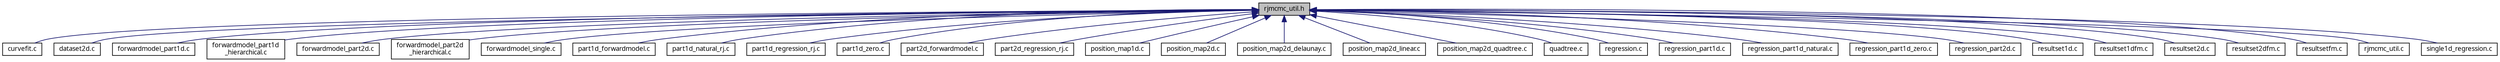 digraph "rjmcmc_util.h"
{
  edge [fontname="FreeSans.ttf",fontsize="10",labelfontname="FreeSans.ttf",labelfontsize="10"];
  node [fontname="FreeSans.ttf",fontsize="10",shape=record];
  Node1 [label="rjmcmc_util.h",height=0.2,width=0.4,color="black", fillcolor="grey75", style="filled", fontcolor="black"];
  Node1 -> Node2 [dir="back",color="midnightblue",fontsize="10",style="solid"];
  Node2 [label="curvefit.c",height=0.2,width=0.4,color="black", fillcolor="white", style="filled",URL="$curvefit_8c.html"];
  Node1 -> Node3 [dir="back",color="midnightblue",fontsize="10",style="solid"];
  Node3 [label="dataset2d.c",height=0.2,width=0.4,color="black", fillcolor="white", style="filled",URL="$dataset2d_8c.html"];
  Node1 -> Node4 [dir="back",color="midnightblue",fontsize="10",style="solid"];
  Node4 [label="forwardmodel_part1d.c",height=0.2,width=0.4,color="black", fillcolor="white", style="filled",URL="$forwardmodel__part1d_8c.html"];
  Node1 -> Node5 [dir="back",color="midnightblue",fontsize="10",style="solid"];
  Node5 [label="forwardmodel_part1d\l_hierarchical.c",height=0.2,width=0.4,color="black", fillcolor="white", style="filled",URL="$forwardmodel__part1d__hierarchical_8c.html"];
  Node1 -> Node6 [dir="back",color="midnightblue",fontsize="10",style="solid"];
  Node6 [label="forwardmodel_part2d.c",height=0.2,width=0.4,color="black", fillcolor="white", style="filled",URL="$forwardmodel__part2d_8c.html"];
  Node1 -> Node7 [dir="back",color="midnightblue",fontsize="10",style="solid"];
  Node7 [label="forwardmodel_part2d\l_hierarchical.c",height=0.2,width=0.4,color="black", fillcolor="white", style="filled",URL="$forwardmodel__part2d__hierarchical_8c.html"];
  Node1 -> Node8 [dir="back",color="midnightblue",fontsize="10",style="solid"];
  Node8 [label="forwardmodel_single.c",height=0.2,width=0.4,color="black", fillcolor="white", style="filled",URL="$forwardmodel__single_8c.html"];
  Node1 -> Node9 [dir="back",color="midnightblue",fontsize="10",style="solid"];
  Node9 [label="part1d_forwardmodel.c",height=0.2,width=0.4,color="black", fillcolor="white", style="filled",URL="$part1d__forwardmodel_8c.html"];
  Node1 -> Node10 [dir="back",color="midnightblue",fontsize="10",style="solid"];
  Node10 [label="part1d_natural_rj.c",height=0.2,width=0.4,color="black", fillcolor="white", style="filled",URL="$part1d__natural__rj_8c.html"];
  Node1 -> Node11 [dir="back",color="midnightblue",fontsize="10",style="solid"];
  Node11 [label="part1d_regression_rj.c",height=0.2,width=0.4,color="black", fillcolor="white", style="filled",URL="$part1d__regression__rj_8c.html"];
  Node1 -> Node12 [dir="back",color="midnightblue",fontsize="10",style="solid"];
  Node12 [label="part1d_zero.c",height=0.2,width=0.4,color="black", fillcolor="white", style="filled",URL="$part1d__zero_8c.html"];
  Node1 -> Node13 [dir="back",color="midnightblue",fontsize="10",style="solid"];
  Node13 [label="part2d_forwardmodel.c",height=0.2,width=0.4,color="black", fillcolor="white", style="filled",URL="$part2d__forwardmodel_8c.html"];
  Node1 -> Node14 [dir="back",color="midnightblue",fontsize="10",style="solid"];
  Node14 [label="part2d_regression_rj.c",height=0.2,width=0.4,color="black", fillcolor="white", style="filled",URL="$part2d__regression__rj_8c.html"];
  Node1 -> Node15 [dir="back",color="midnightblue",fontsize="10",style="solid"];
  Node15 [label="position_map1d.c",height=0.2,width=0.4,color="black", fillcolor="white", style="filled",URL="$position__map1d_8c.html"];
  Node1 -> Node16 [dir="back",color="midnightblue",fontsize="10",style="solid"];
  Node16 [label="position_map2d.c",height=0.2,width=0.4,color="black", fillcolor="white", style="filled",URL="$position__map2d_8c.html"];
  Node1 -> Node17 [dir="back",color="midnightblue",fontsize="10",style="solid"];
  Node17 [label="position_map2d_delaunay.c",height=0.2,width=0.4,color="black", fillcolor="white", style="filled",URL="$position__map2d__delaunay_8c.html"];
  Node1 -> Node18 [dir="back",color="midnightblue",fontsize="10",style="solid"];
  Node18 [label="position_map2d_linear.c",height=0.2,width=0.4,color="black", fillcolor="white", style="filled",URL="$position__map2d__linear_8c.html"];
  Node1 -> Node19 [dir="back",color="midnightblue",fontsize="10",style="solid"];
  Node19 [label="position_map2d_quadtree.c",height=0.2,width=0.4,color="black", fillcolor="white", style="filled",URL="$position__map2d__quadtree_8c.html"];
  Node1 -> Node20 [dir="back",color="midnightblue",fontsize="10",style="solid"];
  Node20 [label="quadtree.c",height=0.2,width=0.4,color="black", fillcolor="white", style="filled",URL="$quadtree_8c.html"];
  Node1 -> Node21 [dir="back",color="midnightblue",fontsize="10",style="solid"];
  Node21 [label="regression.c",height=0.2,width=0.4,color="black", fillcolor="white", style="filled",URL="$regression_8c.html"];
  Node1 -> Node22 [dir="back",color="midnightblue",fontsize="10",style="solid"];
  Node22 [label="regression_part1d.c",height=0.2,width=0.4,color="black", fillcolor="white", style="filled",URL="$regression__part1d_8c.html"];
  Node1 -> Node23 [dir="back",color="midnightblue",fontsize="10",style="solid"];
  Node23 [label="regression_part1d_natural.c",height=0.2,width=0.4,color="black", fillcolor="white", style="filled",URL="$regression__part1d__natural_8c.html"];
  Node1 -> Node24 [dir="back",color="midnightblue",fontsize="10",style="solid"];
  Node24 [label="regression_part1d_zero.c",height=0.2,width=0.4,color="black", fillcolor="white", style="filled",URL="$regression__part1d__zero_8c.html"];
  Node1 -> Node25 [dir="back",color="midnightblue",fontsize="10",style="solid"];
  Node25 [label="regression_part2d.c",height=0.2,width=0.4,color="black", fillcolor="white", style="filled",URL="$regression__part2d_8c.html"];
  Node1 -> Node26 [dir="back",color="midnightblue",fontsize="10",style="solid"];
  Node26 [label="resultset1d.c",height=0.2,width=0.4,color="black", fillcolor="white", style="filled",URL="$resultset1d_8c.html"];
  Node1 -> Node27 [dir="back",color="midnightblue",fontsize="10",style="solid"];
  Node27 [label="resultset1dfm.c",height=0.2,width=0.4,color="black", fillcolor="white", style="filled",URL="$resultset1dfm_8c.html"];
  Node1 -> Node28 [dir="back",color="midnightblue",fontsize="10",style="solid"];
  Node28 [label="resultset2d.c",height=0.2,width=0.4,color="black", fillcolor="white", style="filled",URL="$resultset2d_8c.html"];
  Node1 -> Node29 [dir="back",color="midnightblue",fontsize="10",style="solid"];
  Node29 [label="resultset2dfm.c",height=0.2,width=0.4,color="black", fillcolor="white", style="filled",URL="$resultset2dfm_8c.html"];
  Node1 -> Node30 [dir="back",color="midnightblue",fontsize="10",style="solid"];
  Node30 [label="resultsetfm.c",height=0.2,width=0.4,color="black", fillcolor="white", style="filled",URL="$resultsetfm_8c.html"];
  Node1 -> Node31 [dir="back",color="midnightblue",fontsize="10",style="solid"];
  Node31 [label="rjmcmc_util.c",height=0.2,width=0.4,color="black", fillcolor="white", style="filled",URL="$rjmcmc__util_8c.html"];
  Node1 -> Node32 [dir="back",color="midnightblue",fontsize="10",style="solid"];
  Node32 [label="single1d_regression.c",height=0.2,width=0.4,color="black", fillcolor="white", style="filled",URL="$single1d__regression_8c.html"];
}
